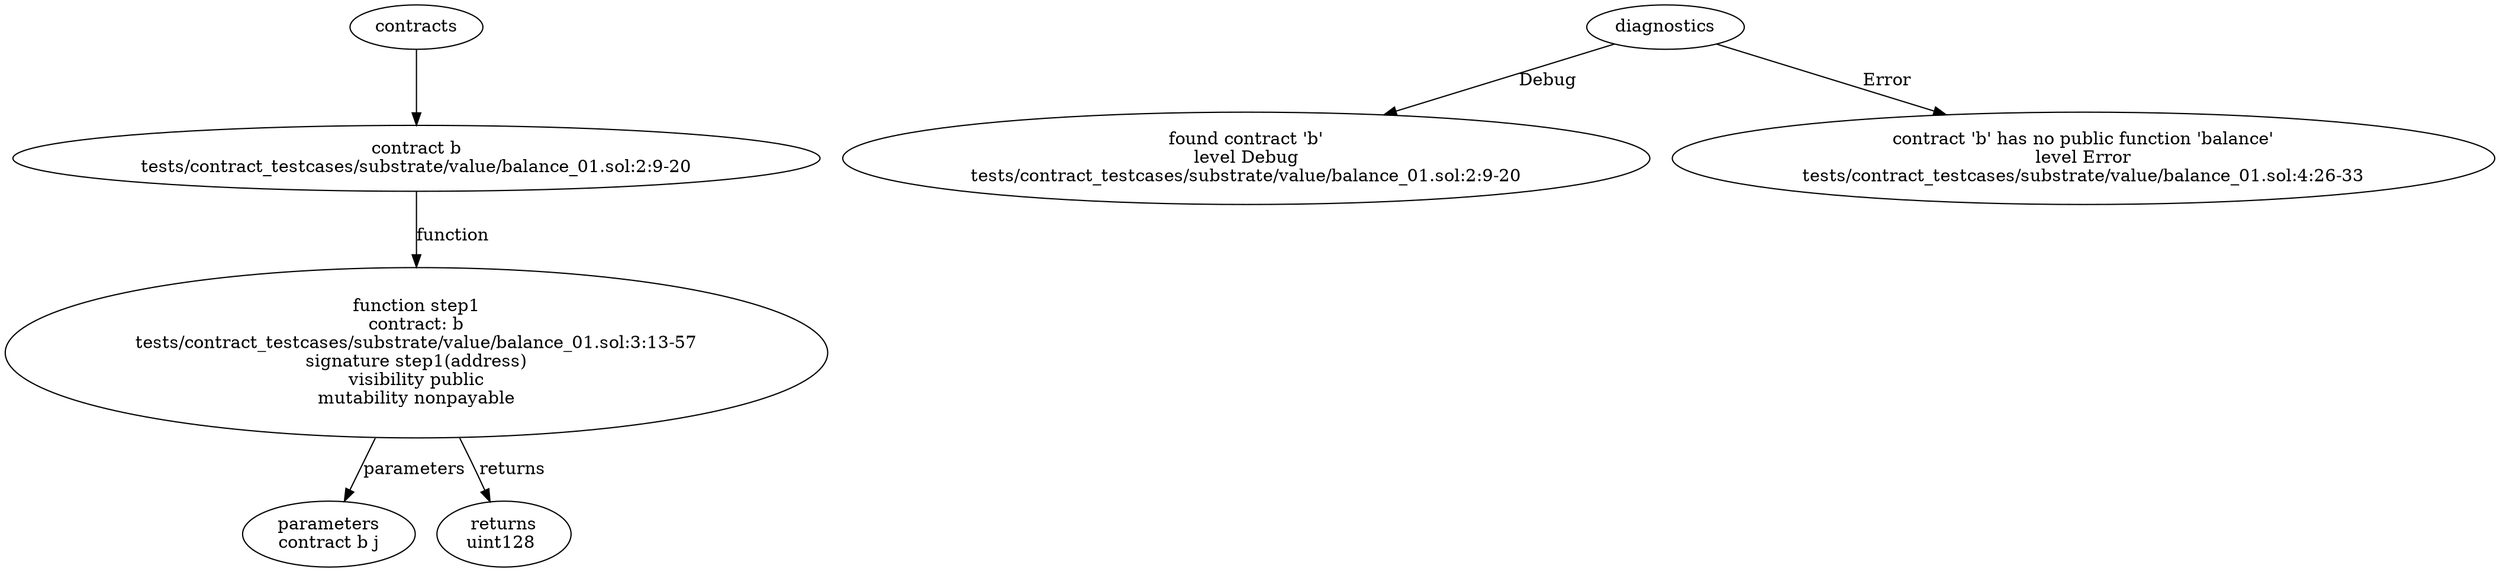 strict digraph "tests/contract_testcases/substrate/value/balance_01.sol" {
	contract [label="contract b\ntests/contract_testcases/substrate/value/balance_01.sol:2:9-20"]
	step1 [label="function step1\ncontract: b\ntests/contract_testcases/substrate/value/balance_01.sol:3:13-57\nsignature step1(address)\nvisibility public\nmutability nonpayable"]
	parameters [label="parameters\ncontract b j"]
	returns [label="returns\nuint128 "]
	diagnostic [label="found contract 'b'\nlevel Debug\ntests/contract_testcases/substrate/value/balance_01.sol:2:9-20"]
	diagnostic_7 [label="contract 'b' has no public function 'balance'\nlevel Error\ntests/contract_testcases/substrate/value/balance_01.sol:4:26-33"]
	contracts -> contract
	contract -> step1 [label="function"]
	step1 -> parameters [label="parameters"]
	step1 -> returns [label="returns"]
	diagnostics -> diagnostic [label="Debug"]
	diagnostics -> diagnostic_7 [label="Error"]
}
